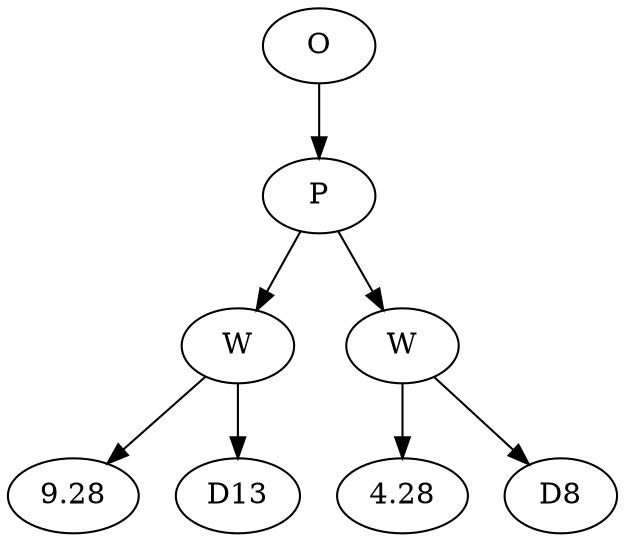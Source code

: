 // Tree
digraph {
	38220115 [label=O]
	38220116 [label=P]
	38220115 -> 38220116
	38220117 [label=W]
	38220116 -> 38220117
	38220118 [label=9.28]
	38220117 -> 38220118
	38220119 [label=D13]
	38220117 -> 38220119
	38220120 [label=W]
	38220116 -> 38220120
	38220121 [label=4.28]
	38220120 -> 38220121
	38220122 [label=D8]
	38220120 -> 38220122
}
